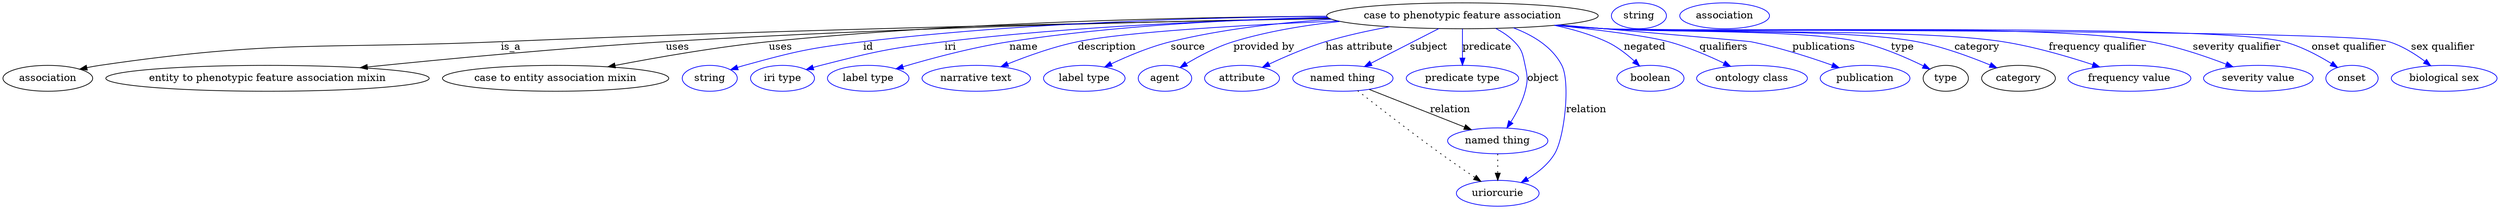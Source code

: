 digraph {
	graph [bb="0,0,2829.8,283"];
	node [label="\N"];
	"case to phenotypic feature association"	 [height=0.5,
		label="case to phenotypic feature association",
		pos="1631,265",
		width=4.026];
	association	 [height=0.5,
		pos="50.046,178",
		width=1.3902];
	"case to phenotypic feature association" -> association	 [label=is_a,
		lp="572.05,221.5",
		pos="e,86.554,190.52 1487.8,261.97 1282.4,257.21 892.58,246.67 561.05,229 359.91,218.28 307.05,232.95 109.05,196 104.9,195.23 100.63,\
194.26 96.383,193.19"];
	"entity to phenotypic feature association mixin"	 [height=0.5,
		pos="291.05,178",
		width=4.8024];
	"case to phenotypic feature association" -> "entity to phenotypic feature association mixin"	 [label=uses,
		lp="744.05,221.5",
		pos="e,395.97,192.38 1487.2,262.57 1309.5,258.8 998.15,249.69 732.05,229 621.06,220.37 494.93,205.25 406.08,193.7"];
	"case to entity association mixin"	 [height=0.5,
		pos="604.05,178",
		width=3.3941];
	"case to phenotypic feature association" -> "case to entity association mixin"	 [label=uses,
		lp="859.05,221.5",
		pos="e,665,193.64 1488.9,261.22 1297.5,255.65 967.01,244.24 847.05,229 788.56,221.57 723.2,207.52 675.02,196.05"];
	id	 [color=blue,
		height=0.5,
		label=string,
		pos="775.05,178",
		width=0.84854];
	"case to phenotypic feature association" -> id	 [color=blue,
		label=id,
		lp="960.55,221.5",
		pos="e,798.86,189.61 1490.6,260.47 1323.5,254.56 1054.7,243.28 955.05,229 891.76,219.93 875.58,216.54 815.05,196 812.79,195.24 810.5,\
194.39 808.2,193.5",
		style=solid];
	iri	 [color=blue,
		height=0.5,
		label="iri type",
		pos="860.05,178",
		width=1.011];
	"case to phenotypic feature association" -> iri	 [color=blue,
		label=iri,
		lp="1055.5,221.5",
		pos="e,888.03,189.7 1493.7,259.12 1349.2,252.48 1131.6,241 1049,229 984.5,219.62 968.36,215.27 906.05,196 903.28,195.14 900.44,194.2 \
897.61,193.21",
		style=solid];
	name	 [color=blue,
		height=0.5,
		label="label type",
		pos="960.05,178",
		width=1.2638];
	"case to phenotypic feature association" -> name	 [color=blue,
		label=name,
		lp="1140.5,221.5",
		pos="e,992.65,190.63 1495.2,258.67 1369.9,252.23 1193.4,241.45 1125,229 1082.4,221.24 1035.3,205.98 1002.4,194.17",
		style=solid];
	description	 [color=blue,
		height=0.5,
		label="narrative text",
		pos="1081,178",
		width=1.6068];
	"case to phenotypic feature association" -> description	 [color=blue,
		label=description,
		lp="1235.5,221.5",
		pos="e,1111.3,193.49 1496.9,258.12 1393.2,251.98 1258.6,241.94 1205,229 1175.7,221.9 1144.2,208.89 1120.3,197.79",
		style=solid];
	source	 [color=blue,
		height=0.5,
		label="label type",
		pos="1202,178",
		width=1.2638];
	"case to phenotypic feature association" -> source	 [color=blue,
		label=source,
		lp="1327,221.5",
		pos="e,1227.5,193.11 1507.7,255.46 1433.1,248.86 1345.6,239.42 1309,229 1283.6,221.75 1256.8,208.95 1236.4,197.99",
		style=solid];
	"provided by"	 [color=blue,
		height=0.5,
		label=agent,
		pos="1295,178",
		width=0.83048];
	"case to phenotypic feature association" -> "provided by"	 [color=blue,
		label="provided by",
		lp="1414,221.5",
		pos="e,1313.8,192.07 1520.3,253.33 1465.9,246.74 1406.6,238.03 1381,229 1360.1,221.59 1338.5,208.81 1322.2,197.89",
		style=solid];
	"has attribute"	 [color=blue,
		height=0.5,
		label=attribute,
		pos="1383,178",
		width=1.1193];
	"case to phenotypic feature association" -> "has attribute"	 [color=blue,
		label="has attribute",
		lp="1518.5,221.5",
		pos="e,1407.9,192.4 1555.1,249.64 1532.2,244.13 1507.3,237.21 1485,229 1461.5,220.32 1436.2,207.71 1416.7,197.21",
		style=solid];
	subject	 [color=blue,
		height=0.5,
		label="named thing",
		pos="1497,178",
		width=1.5346];
	"case to phenotypic feature association" -> subject	 [color=blue,
		label=subject,
		lp="1592.5,221.5",
		pos="e,1522.2,194.32 1603.6,247.18 1582.5,233.49 1553.3,214.51 1530.8,199.89",
		style=solid];
	predicate	 [color=blue,
		height=0.5,
		label="predicate type",
		pos="1631,178",
		width=1.679];
	"case to phenotypic feature association" -> predicate	 [color=blue,
		label=predicate,
		lp="1656,221.5",
		pos="e,1631,196 1631,246.97 1631,235.19 1631,219.56 1631,206.16",
		style=solid];
	object	 [color=blue,
		height=0.5,
		label="named thing",
		pos="1675,91",
		width=1.5346];
	"case to phenotypic feature association" -> object	 [color=blue,
		label=object,
		lp="1719,178",
		pos="e,1684.2,108.78 1664,247.28 1671.6,242.11 1679.1,235.95 1685,229 1695.5,216.73 1696.6,211.75 1700,196 1705.8,169.44 1697,139.27 \
1688.3,118.11",
		style=solid];
	relation	 [color=blue,
		height=0.5,
		label=uriorcurie,
		pos="1675,18",
		width=1.2638];
	"case to phenotypic feature association" -> relation	 [color=blue,
		label=relation,
		lp="1770,134.5",
		pos="e,1701.4,32.976 1681.5,248.1 1704.6,237.3 1729.2,220.6 1740,196 1747.6,178.82 1755.8,108.94 1739,73 1732.7,59.43 1721.2,47.929 1709.7,\
39.008",
		style=solid];
	negated	 [color=blue,
		height=0.5,
		label=boolean,
		pos="1855,178",
		width=1.0652];
	"case to phenotypic feature association" -> negated	 [color=blue,
		label=negated,
		lp="1844.5,221.5",
		pos="e,1841.9,195.27 1721.1,250.86 1754.7,244.6 1788.3,236.88 1803,229 1815.1,222.57 1826.2,212.51 1835,203.02",
		style=solid];
	qualifiers	 [color=blue,
		height=0.5,
		label="ontology class",
		pos="1973,178",
		width=1.7151];
	"case to phenotypic feature association" -> qualifiers	 [color=blue,
		label=qualifiers,
		lp="1932,221.5",
		pos="e,1946,194.28 1735.4,252.51 1787.7,245.6 1845.1,236.85 1870,229 1893.4,221.66 1918,209.66 1937.3,199.14",
		style=solid];
	publications	 [color=blue,
		height=0.5,
		label=publication,
		pos="2103,178",
		width=1.3902];
	"case to phenotypic feature association" -> publications	 [color=blue,
		label=publications,
		lp="2047.5,221.5",
		pos="e,2071.2,192.06 1735.5,252.48 1751.8,250.6 1768.4,248.72 1784,247 1863.1,238.35 1884.5,246.66 1962,229 1996.6,221.14 2034.2,207.24 \
2061.9,195.94",
		style=solid];
	type	 [height=0.5,
		pos="2198,178",
		width=0.75];
	"case to phenotypic feature association" -> type	 [color=blue,
		label=type,
		lp="2139,221.5",
		pos="e,2177.7,190.1 1733,252.18 1750,250.28 1767.5,248.46 1784,247 1917.5,235.17 1954.6,259.85 2085,229 2114.9,221.93 2146.6,206.91 2168.8,\
194.99",
		style=solid];
	category	 [height=0.5,
		pos="2284,178",
		width=1.1374];
	"case to phenotypic feature association" -> category	 [color=blue,
		label=category,
		lp="2226.5,221.5",
		pos="e,2257.2,191.64 1732.6,252.06 1749.7,250.16 1767.4,248.38 1784,247 1948.6,233.35 1993.7,263.81 2155,229 2187.6,221.97 2222.6,207.65 \
2248,195.97",
		style=solid];
	"frequency qualifier"	 [color=blue,
		height=0.5,
		label="frequency value",
		pos="2411,178",
		width=1.8776];
	"case to phenotypic feature association" -> "frequency qualifier"	 [color=blue,
		label="frequency qualifier",
		lp="2364,221.5",
		pos="e,2374,193.24 1731.8,252.01 1749.2,250.09 1767.1,248.32 1784,247 1992.5,230.78 2048.2,265.64 2254,229 2292.1,222.22 2333.7,208.43 \
2364.4,196.89",
		style=solid];
	"severity qualifier"	 [color=blue,
		height=0.5,
		label="severity value",
		pos="2556,178",
		width=1.661];
	"case to phenotypic feature association" -> "severity qualifier"	 [color=blue,
		label="severity qualifier",
		lp="2516.5,221.5",
		pos="e,2524.2,193.37 1731.3,251.91 1748.9,249.99 1767,248.24 1784,247 1925.1,236.73 2281.3,256.19 2420,229 2453,222.54 2488.5,209.01 \
2514.9,197.5",
		style=solid];
	"onset qualifier"	 [color=blue,
		height=0.5,
		label=onset,
		pos="2663,178",
		width=0.81243];
	"case to phenotypic feature association" -> "onset qualifier"	 [color=blue,
		label="onset qualifier",
		lp="2643.5,221.5",
		pos="e,2643.6,191.86 1730.9,251.88 1748.6,249.95 1766.8,248.21 1784,247 1870.9,240.91 2482.9,251.01 2567,229 2591.5,222.6 2616.7,208.92 \
2635.1,197.33",
		style=solid];
	"sex qualifier"	 [color=blue,
		height=0.5,
		label="biological sex",
		pos="2770,178",
		width=1.661];
	"case to phenotypic feature association" -> "sex qualifier"	 [color=blue,
		label="sex qualifier",
		lp="2752,221.5",
		pos="e,2749.4,195.06 1730.5,251.88 1748.3,249.94 1766.7,248.19 1784,247 1884.2,240.13 2590.8,257.26 2687,229 2706.4,223.31 2725.8,211.81 \
2741,201.17",
		style=solid];
	subject -> object	 [label=relation,
		lp="1618,134.5",
		pos="e,1644.4,105.98 1528.1,162.85 1557.8,148.31 1602.8,126.3 1635.2,110.47"];
	subject -> relation	 [pos="e,1655.6,34.435 1515.4,160.71 1537.8,139.73 1576.9,103.41 1611,73 1622.9,62.421 1636.3,50.916 1647.7,41.177",
		style=dotted];
	object -> relation	 [pos="e,1675,36.09 1675,72.955 1675,64.883 1675,55.176 1675,46.182",
		style=dotted];
	association_type	 [color=blue,
		height=0.5,
		label=string,
		pos="1824,265",
		width=0.84854];
	association_category	 [color=blue,
		height=0.5,
		label=association,
		pos="1923,265",
		width=1.3902];
}
